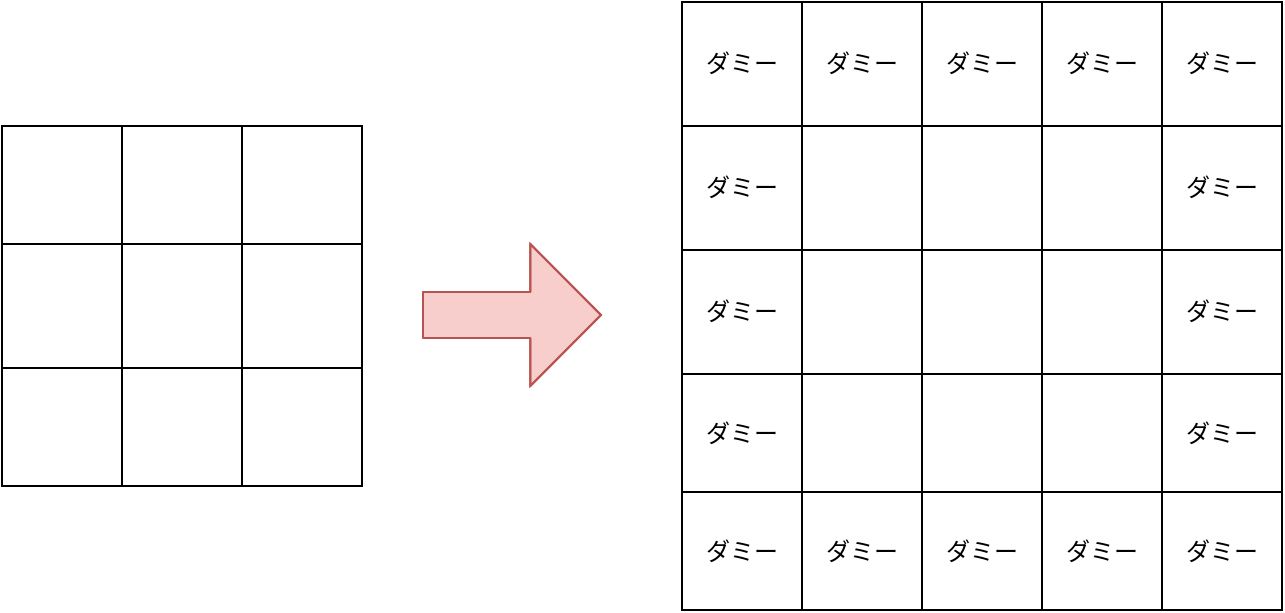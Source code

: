 <mxfile>
    <diagram id="8Kube3ZJorMe0VINYEXX" name="ページ1">
        <mxGraphModel dx="867" dy="591" grid="1" gridSize="10" guides="1" tooltips="1" connect="1" arrows="1" fold="1" page="1" pageScale="1" pageWidth="827" pageHeight="1169" math="0" shadow="0">
            <root>
                <mxCell id="0"/>
                <mxCell id="1" parent="0"/>
                <mxCell id="2" value="" style="shape=table;startSize=0;container=1;collapsible=0;childLayout=tableLayout;" vertex="1" parent="1">
                    <mxGeometry x="100" y="192" width="180" height="180" as="geometry"/>
                </mxCell>
                <mxCell id="3" value="" style="shape=partialRectangle;collapsible=0;dropTarget=0;pointerEvents=0;fillColor=none;top=0;left=0;bottom=0;right=0;points=[[0,0.5],[1,0.5]];portConstraint=eastwest;" vertex="1" parent="2">
                    <mxGeometry width="180" height="59" as="geometry"/>
                </mxCell>
                <mxCell id="4" value="" style="shape=partialRectangle;html=1;whiteSpace=wrap;connectable=0;overflow=hidden;fillColor=none;top=0;left=0;bottom=0;right=0;pointerEvents=1;" vertex="1" parent="3">
                    <mxGeometry width="60" height="59" as="geometry">
                        <mxRectangle width="60" height="59" as="alternateBounds"/>
                    </mxGeometry>
                </mxCell>
                <mxCell id="5" value="" style="shape=partialRectangle;html=1;whiteSpace=wrap;connectable=0;overflow=hidden;fillColor=none;top=0;left=0;bottom=0;right=0;pointerEvents=1;" vertex="1" parent="3">
                    <mxGeometry x="60" width="60" height="59" as="geometry">
                        <mxRectangle width="60" height="59" as="alternateBounds"/>
                    </mxGeometry>
                </mxCell>
                <mxCell id="6" value="" style="shape=partialRectangle;html=1;whiteSpace=wrap;connectable=0;overflow=hidden;fillColor=none;top=0;left=0;bottom=0;right=0;pointerEvents=1;" vertex="1" parent="3">
                    <mxGeometry x="120" width="60" height="59" as="geometry">
                        <mxRectangle width="60" height="59" as="alternateBounds"/>
                    </mxGeometry>
                </mxCell>
                <mxCell id="7" value="" style="shape=partialRectangle;collapsible=0;dropTarget=0;pointerEvents=0;fillColor=none;top=0;left=0;bottom=0;right=0;points=[[0,0.5],[1,0.5]];portConstraint=eastwest;" vertex="1" parent="2">
                    <mxGeometry y="59" width="180" height="62" as="geometry"/>
                </mxCell>
                <mxCell id="8" value="" style="shape=partialRectangle;html=1;whiteSpace=wrap;connectable=0;overflow=hidden;fillColor=none;top=0;left=0;bottom=0;right=0;pointerEvents=1;" vertex="1" parent="7">
                    <mxGeometry width="60" height="62" as="geometry">
                        <mxRectangle width="60" height="62" as="alternateBounds"/>
                    </mxGeometry>
                </mxCell>
                <mxCell id="9" value="" style="shape=partialRectangle;html=1;whiteSpace=wrap;connectable=0;overflow=hidden;fillColor=none;top=0;left=0;bottom=0;right=0;pointerEvents=1;" vertex="1" parent="7">
                    <mxGeometry x="60" width="60" height="62" as="geometry">
                        <mxRectangle width="60" height="62" as="alternateBounds"/>
                    </mxGeometry>
                </mxCell>
                <mxCell id="10" value="" style="shape=partialRectangle;html=1;whiteSpace=wrap;connectable=0;overflow=hidden;fillColor=none;top=0;left=0;bottom=0;right=0;pointerEvents=1;" vertex="1" parent="7">
                    <mxGeometry x="120" width="60" height="62" as="geometry">
                        <mxRectangle width="60" height="62" as="alternateBounds"/>
                    </mxGeometry>
                </mxCell>
                <mxCell id="11" value="" style="shape=partialRectangle;collapsible=0;dropTarget=0;pointerEvents=0;fillColor=none;top=0;left=0;bottom=0;right=0;points=[[0,0.5],[1,0.5]];portConstraint=eastwest;" vertex="1" parent="2">
                    <mxGeometry y="121" width="180" height="59" as="geometry"/>
                </mxCell>
                <mxCell id="12" value="" style="shape=partialRectangle;html=1;whiteSpace=wrap;connectable=0;overflow=hidden;fillColor=none;top=0;left=0;bottom=0;right=0;pointerEvents=1;" vertex="1" parent="11">
                    <mxGeometry width="60" height="59" as="geometry">
                        <mxRectangle width="60" height="59" as="alternateBounds"/>
                    </mxGeometry>
                </mxCell>
                <mxCell id="13" value="" style="shape=partialRectangle;html=1;whiteSpace=wrap;connectable=0;overflow=hidden;fillColor=none;top=0;left=0;bottom=0;right=0;pointerEvents=1;" vertex="1" parent="11">
                    <mxGeometry x="60" width="60" height="59" as="geometry">
                        <mxRectangle width="60" height="59" as="alternateBounds"/>
                    </mxGeometry>
                </mxCell>
                <mxCell id="14" value="" style="shape=partialRectangle;html=1;whiteSpace=wrap;connectable=0;overflow=hidden;fillColor=none;top=0;left=0;bottom=0;right=0;pointerEvents=1;" vertex="1" parent="11">
                    <mxGeometry x="120" width="60" height="59" as="geometry">
                        <mxRectangle width="60" height="59" as="alternateBounds"/>
                    </mxGeometry>
                </mxCell>
                <mxCell id="15" value="" style="shape=table;startSize=0;container=1;collapsible=0;childLayout=tableLayout;swimlaneFillColor=none;" vertex="1" parent="1">
                    <mxGeometry x="440" y="130" width="300" height="304" as="geometry"/>
                </mxCell>
                <mxCell id="52" style="shape=partialRectangle;collapsible=0;dropTarget=0;pointerEvents=0;fillColor=none;top=0;left=0;bottom=0;right=0;points=[[0,0.5],[1,0.5]];portConstraint=eastwest;" vertex="1" parent="15">
                    <mxGeometry width="300" height="62" as="geometry"/>
                </mxCell>
                <mxCell id="53" value="ダミー&lt;span style=&quot;color: rgba(0 , 0 , 0 , 0) ; font-family: monospace ; font-size: 0px&quot;&gt;%3CmxGraphModel%3E%3Croot%3E%3CmxCell%20id%3D%220%22%2F%3E%3CmxCell%20id%3D%221%22%20parent%3D%220%22%2F%3E%3CmxCell%20id%3D%222%22%20value%3D%22%22%20style%3D%22shape%3Dimage%3BimageAspect%3D0%3Baspect%3Dfixed%3BverticalLabelPosition%3Dbottom%3BverticalAlign%3Dtop%3Bimage%3Dhttps%3A%2F%2F2.bp.blogspot.com%2F-PGbkpn3aCOA%2FUylASfXKS3I%2FAAAAAAAAeRU%2FegWshMRKazQ%2Fs800%2Fbakudan.png%3B%22%20vertex%3D%221%22%20parent%3D%221%22%3E%3CmxGeometry%20x%3D%22500%22%20y%3D%22200%22%20width%3D%2240%22%20height%3D%2240%22%20as%3D%22geometry%22%2F%3E%3C%2FmxCell%3E%3C%2Froot%3E%3C%2FmxGraphModel%3E&lt;/span&gt;" style="shape=partialRectangle;html=1;whiteSpace=wrap;connectable=0;overflow=hidden;fillColor=none;top=0;left=0;bottom=0;right=0;pointerEvents=1;" vertex="1" parent="52">
                    <mxGeometry width="60" height="62" as="geometry">
                        <mxRectangle width="60" height="62" as="alternateBounds"/>
                    </mxGeometry>
                </mxCell>
                <mxCell id="54" value="&lt;span&gt;ダミー&lt;/span&gt;&lt;span style=&quot;color: rgba(0 , 0 , 0 , 0) ; font-family: monospace ; font-size: 0px&quot;&gt;%3CmxGraphModel%3E%3Croot%3E%3CmxCell%20id%3D%220%22%2F%3E%3CmxCell%20id%3D%221%22%20parent%3D%220%22%2F%3E%3CmxCell%20id%3D%222%22%20value%3D%22%22%20style%3D%22shape%3Dimage%3BimageAspect%3D0%3Baspect%3Dfixed%3BverticalLabelPosition%3Dbottom%3BverticalAlign%3Dtop%3Bimage%3Dhttps%3A%2F%2F2.bp.blogspot.com%2F-PGbkpn3aCOA%2FUylASfXKS3I%2FAAAAAAAAeRU%2FegWshMRKazQ%2Fs800%2Fbakudan.png%3B%22%20vertex%3D%221%22%20parent%3D%221%22%3E%3CmxGeometry%20x%3D%22500%22%20y%3D%22200%22%20width%3D%2240%22%20height%3D%2240%22%20as%3D%22geometry%22%2F%3E%3C%2FmxCell%3E%3C%2Froot%3E%3C%2FmxGraphModel%3E&lt;/span&gt;" style="shape=partialRectangle;html=1;whiteSpace=wrap;connectable=0;overflow=hidden;fillColor=none;top=0;left=0;bottom=0;right=0;pointerEvents=1;" vertex="1" parent="52">
                    <mxGeometry x="60" width="60" height="62" as="geometry">
                        <mxRectangle width="60" height="62" as="alternateBounds"/>
                    </mxGeometry>
                </mxCell>
                <mxCell id="55" value="&lt;span&gt;ダミー&lt;/span&gt;&lt;span style=&quot;color: rgba(0 , 0 , 0 , 0) ; font-family: monospace ; font-size: 0px&quot;&gt;%3CmxGraphModel%3E%3Croot%3E%3CmxCell%20id%3D%220%22%2F%3E%3CmxCell%20id%3D%221%22%20parent%3D%220%22%2F%3E%3CmxCell%20id%3D%222%22%20value%3D%22%22%20style%3D%22shape%3Dimage%3BimageAspect%3D0%3Baspect%3Dfixed%3BverticalLabelPosition%3Dbottom%3BverticalAlign%3Dtop%3Bimage%3Dhttps%3A%2F%2F2.bp.blogspot.com%2F-PGbkpn3aCOA%2FUylASfXKS3I%2FAAAAAAAAeRU%2FegWshMRKazQ%2Fs800%2Fbakudan.png%3B%22%20vertex%3D%221%22%20parent%3D%221%22%3E%3CmxGeometry%20x%3D%22500%22%20y%3D%22200%22%20width%3D%2240%22%20height%3D%2240%22%20as%3D%22geometry%22%2F%3E%3C%2FmxCell%3E%3C%2Froot%3E%3C%2FmxGraphModel%3E&lt;/span&gt;" style="shape=partialRectangle;html=1;whiteSpace=wrap;connectable=0;overflow=hidden;fillColor=none;top=0;left=0;bottom=0;right=0;pointerEvents=1;" vertex="1" parent="52">
                    <mxGeometry x="120" width="60" height="62" as="geometry">
                        <mxRectangle width="60" height="62" as="alternateBounds"/>
                    </mxGeometry>
                </mxCell>
                <mxCell id="56" value="&lt;span&gt;ダミー&lt;/span&gt;&lt;span style=&quot;color: rgba(0 , 0 , 0 , 0) ; font-family: monospace ; font-size: 0px&quot;&gt;%3CmxGraphModel%3E%3Croot%3E%3CmxCell%20id%3D%220%22%2F%3E%3CmxCell%20id%3D%221%22%20parent%3D%220%22%2F%3E%3CmxCell%20id%3D%222%22%20value%3D%22%22%20style%3D%22shape%3Dimage%3BimageAspect%3D0%3Baspect%3Dfixed%3BverticalLabelPosition%3Dbottom%3BverticalAlign%3Dtop%3Bimage%3Dhttps%3A%2F%2F2.bp.blogspot.com%2F-PGbkpn3aCOA%2FUylASfXKS3I%2FAAAAAAAAeRU%2FegWshMRKazQ%2Fs800%2Fbakudan.png%3B%22%20vertex%3D%221%22%20parent%3D%221%22%3E%3CmxGeometry%20x%3D%22500%22%20y%3D%22200%22%20width%3D%2240%22%20height%3D%2240%22%20as%3D%22geometry%22%2F%3E%3C%2FmxCell%3E%3C%2Froot%3E%3C%2FmxGraphModel%3E&lt;/span&gt;" style="shape=partialRectangle;html=1;whiteSpace=wrap;connectable=0;overflow=hidden;fillColor=none;top=0;left=0;bottom=0;right=0;pointerEvents=1;" vertex="1" parent="52">
                    <mxGeometry x="180" width="60" height="62" as="geometry">
                        <mxRectangle width="60" height="62" as="alternateBounds"/>
                    </mxGeometry>
                </mxCell>
                <mxCell id="57" value="&lt;span&gt;ダミー&lt;/span&gt;&lt;span style=&quot;color: rgba(0 , 0 , 0 , 0) ; font-family: monospace ; font-size: 0px&quot;&gt;%3CmxGraphModel%3E%3Croot%3E%3CmxCell%20id%3D%220%22%2F%3E%3CmxCell%20id%3D%221%22%20parent%3D%220%22%2F%3E%3CmxCell%20id%3D%222%22%20value%3D%22%22%20style%3D%22shape%3Dimage%3BimageAspect%3D0%3Baspect%3Dfixed%3BverticalLabelPosition%3Dbottom%3BverticalAlign%3Dtop%3Bimage%3Dhttps%3A%2F%2F2.bp.blogspot.com%2F-PGbkpn3aCOA%2FUylASfXKS3I%2FAAAAAAAAeRU%2FegWshMRKazQ%2Fs800%2Fbakudan.png%3B%22%20vertex%3D%221%22%20parent%3D%221%22%3E%3CmxGeometry%20x%3D%22500%22%20y%3D%22200%22%20width%3D%2240%22%20height%3D%2240%22%20as%3D%22geometry%22%2F%3E%3C%2FmxCell%3E%3C%2Froot%3E%3C%2FmxGraphModel%3E&lt;/span&gt;" style="shape=partialRectangle;html=1;whiteSpace=wrap;connectable=0;overflow=hidden;fillColor=none;top=0;left=0;bottom=0;right=0;pointerEvents=1;" vertex="1" parent="52">
                    <mxGeometry x="240" width="60" height="62" as="geometry">
                        <mxRectangle width="60" height="62" as="alternateBounds"/>
                    </mxGeometry>
                </mxCell>
                <mxCell id="43" style="shape=partialRectangle;collapsible=0;dropTarget=0;pointerEvents=0;fillColor=none;top=0;left=0;bottom=0;right=0;points=[[0,0.5],[1,0.5]];portConstraint=eastwest;" vertex="1" parent="15">
                    <mxGeometry y="62" width="300" height="62" as="geometry"/>
                </mxCell>
                <mxCell id="48" value="&lt;span&gt;ダミー&lt;/span&gt;&lt;span style=&quot;color: rgba(0 , 0 , 0 , 0) ; font-family: monospace ; font-size: 0px&quot;&gt;%3CmxGraphModel%3E%3Croot%3E%3CmxCell%20id%3D%220%22%2F%3E%3CmxCell%20id%3D%221%22%20parent%3D%220%22%2F%3E%3CmxCell%20id%3D%222%22%20value%3D%22%22%20style%3D%22shape%3Dimage%3BimageAspect%3D0%3Baspect%3Dfixed%3BverticalLabelPosition%3Dbottom%3BverticalAlign%3Dtop%3Bimage%3Dhttps%3A%2F%2F2.bp.blogspot.com%2F-PGbkpn3aCOA%2FUylASfXKS3I%2FAAAAAAAAeRU%2FegWshMRKazQ%2Fs800%2Fbakudan.png%3B%22%20vertex%3D%221%22%20parent%3D%221%22%3E%3CmxGeometry%20x%3D%22500%22%20y%3D%22200%22%20width%3D%2240%22%20height%3D%2240%22%20as%3D%22geometry%22%2F%3E%3C%2FmxCell%3E%3C%2Froot%3E%3C%2FmxGraphModel%3E&lt;/span&gt;" style="shape=partialRectangle;html=1;whiteSpace=wrap;connectable=0;overflow=hidden;fillColor=none;top=0;left=0;bottom=0;right=0;pointerEvents=1;" vertex="1" parent="43">
                    <mxGeometry width="60" height="62" as="geometry">
                        <mxRectangle width="60" height="62" as="alternateBounds"/>
                    </mxGeometry>
                </mxCell>
                <mxCell id="44" style="shape=partialRectangle;html=1;whiteSpace=wrap;connectable=0;overflow=hidden;fillColor=none;top=0;left=0;bottom=0;right=0;pointerEvents=1;" vertex="1" parent="43">
                    <mxGeometry x="60" width="60" height="62" as="geometry">
                        <mxRectangle width="60" height="62" as="alternateBounds"/>
                    </mxGeometry>
                </mxCell>
                <mxCell id="45" style="shape=partialRectangle;html=1;whiteSpace=wrap;connectable=0;overflow=hidden;fillColor=none;top=0;left=0;bottom=0;right=0;pointerEvents=1;" vertex="1" parent="43">
                    <mxGeometry x="120" width="60" height="62" as="geometry">
                        <mxRectangle width="60" height="62" as="alternateBounds"/>
                    </mxGeometry>
                </mxCell>
                <mxCell id="46" style="shape=partialRectangle;html=1;whiteSpace=wrap;connectable=0;overflow=hidden;fillColor=none;top=0;left=0;bottom=0;right=0;pointerEvents=1;" vertex="1" parent="43">
                    <mxGeometry x="180" width="60" height="62" as="geometry">
                        <mxRectangle width="60" height="62" as="alternateBounds"/>
                    </mxGeometry>
                </mxCell>
                <mxCell id="47" value="&lt;span&gt;ダミー&lt;/span&gt;&lt;span style=&quot;color: rgba(0 , 0 , 0 , 0) ; font-family: monospace ; font-size: 0px&quot;&gt;%3CmxGraphModel%3E%3Croot%3E%3CmxCell%20id%3D%220%22%2F%3E%3CmxCell%20id%3D%221%22%20parent%3D%220%22%2F%3E%3CmxCell%20id%3D%222%22%20value%3D%22%22%20style%3D%22shape%3Dimage%3BimageAspect%3D0%3Baspect%3Dfixed%3BverticalLabelPosition%3Dbottom%3BverticalAlign%3Dtop%3Bimage%3Dhttps%3A%2F%2F2.bp.blogspot.com%2F-PGbkpn3aCOA%2FUylASfXKS3I%2FAAAAAAAAeRU%2FegWshMRKazQ%2Fs800%2Fbakudan.png%3B%22%20vertex%3D%221%22%20parent%3D%221%22%3E%3CmxGeometry%20x%3D%22500%22%20y%3D%22200%22%20width%3D%2240%22%20height%3D%2240%22%20as%3D%22geometry%22%2F%3E%3C%2FmxCell%3E%3C%2Froot%3E%3C%2FmxGraphModel%3E&lt;/span&gt;" style="shape=partialRectangle;html=1;whiteSpace=wrap;connectable=0;overflow=hidden;fillColor=none;top=0;left=0;bottom=0;right=0;pointerEvents=1;" vertex="1" parent="43">
                    <mxGeometry x="240" width="60" height="62" as="geometry">
                        <mxRectangle width="60" height="62" as="alternateBounds"/>
                    </mxGeometry>
                </mxCell>
                <mxCell id="20" value="" style="shape=partialRectangle;collapsible=0;dropTarget=0;pointerEvents=0;fillColor=none;top=0;left=0;bottom=0;right=0;points=[[0,0.5],[1,0.5]];portConstraint=eastwest;" vertex="1" parent="15">
                    <mxGeometry y="124" width="300" height="62" as="geometry"/>
                </mxCell>
                <mxCell id="49" value="&lt;span&gt;ダミー&lt;/span&gt;&lt;span style=&quot;color: rgba(0 , 0 , 0 , 0) ; font-family: monospace ; font-size: 0px&quot;&gt;%3CmxGraphModel%3E%3Croot%3E%3CmxCell%20id%3D%220%22%2F%3E%3CmxCell%20id%3D%221%22%20parent%3D%220%22%2F%3E%3CmxCell%20id%3D%222%22%20value%3D%22%22%20style%3D%22shape%3Dimage%3BimageAspect%3D0%3Baspect%3Dfixed%3BverticalLabelPosition%3Dbottom%3BverticalAlign%3Dtop%3Bimage%3Dhttps%3A%2F%2F2.bp.blogspot.com%2F-PGbkpn3aCOA%2FUylASfXKS3I%2FAAAAAAAAeRU%2FegWshMRKazQ%2Fs800%2Fbakudan.png%3B%22%20vertex%3D%221%22%20parent%3D%221%22%3E%3CmxGeometry%20x%3D%22500%22%20y%3D%22200%22%20width%3D%2240%22%20height%3D%2240%22%20as%3D%22geometry%22%2F%3E%3C%2FmxCell%3E%3C%2Froot%3E%3C%2FmxGraphModel%3E&lt;/span&gt;" style="shape=partialRectangle;html=1;whiteSpace=wrap;connectable=0;overflow=hidden;fillColor=none;top=0;left=0;bottom=0;right=0;pointerEvents=1;" vertex="1" parent="20">
                    <mxGeometry width="60" height="62" as="geometry">
                        <mxRectangle width="60" height="62" as="alternateBounds"/>
                    </mxGeometry>
                </mxCell>
                <mxCell id="40" style="shape=partialRectangle;html=1;whiteSpace=wrap;connectable=0;overflow=hidden;fillColor=none;top=0;left=0;bottom=0;right=0;pointerEvents=1;" vertex="1" parent="20">
                    <mxGeometry x="60" width="60" height="62" as="geometry">
                        <mxRectangle width="60" height="62" as="alternateBounds"/>
                    </mxGeometry>
                </mxCell>
                <mxCell id="37" style="shape=partialRectangle;html=1;whiteSpace=wrap;connectable=0;overflow=hidden;fillColor=none;top=0;left=0;bottom=0;right=0;pointerEvents=1;" vertex="1" parent="20">
                    <mxGeometry x="120" width="60" height="62" as="geometry">
                        <mxRectangle width="60" height="62" as="alternateBounds"/>
                    </mxGeometry>
                </mxCell>
                <mxCell id="21" value="" style="shape=partialRectangle;html=1;whiteSpace=wrap;connectable=0;overflow=hidden;fillColor=none;top=0;left=0;bottom=0;right=0;pointerEvents=1;" vertex="1" parent="20">
                    <mxGeometry x="180" width="60" height="62" as="geometry">
                        <mxRectangle width="60" height="62" as="alternateBounds"/>
                    </mxGeometry>
                </mxCell>
                <mxCell id="22" value="&lt;span&gt;ダミー&lt;/span&gt;&lt;span style=&quot;color: rgba(0 , 0 , 0 , 0) ; font-family: monospace ; font-size: 0px&quot;&gt;%3CmxGraphModel%3E%3Croot%3E%3CmxCell%20id%3D%220%22%2F%3E%3CmxCell%20id%3D%221%22%20parent%3D%220%22%2F%3E%3CmxCell%20id%3D%222%22%20value%3D%22%22%20style%3D%22shape%3Dimage%3BimageAspect%3D0%3Baspect%3Dfixed%3BverticalLabelPosition%3Dbottom%3BverticalAlign%3Dtop%3Bimage%3Dhttps%3A%2F%2F2.bp.blogspot.com%2F-PGbkpn3aCOA%2FUylASfXKS3I%2FAAAAAAAAeRU%2FegWshMRKazQ%2Fs800%2Fbakudan.png%3B%22%20vertex%3D%221%22%20parent%3D%221%22%3E%3CmxGeometry%20x%3D%22500%22%20y%3D%22200%22%20width%3D%2240%22%20height%3D%2240%22%20as%3D%22geometry%22%2F%3E%3C%2FmxCell%3E%3C%2Froot%3E%3C%2FmxGraphModel%3E&lt;/span&gt;" style="shape=partialRectangle;html=1;whiteSpace=wrap;connectable=0;overflow=hidden;fillColor=none;top=0;left=0;bottom=0;right=0;pointerEvents=1;" vertex="1" parent="20">
                    <mxGeometry x="240" width="60" height="62" as="geometry">
                        <mxRectangle width="60" height="62" as="alternateBounds"/>
                    </mxGeometry>
                </mxCell>
                <mxCell id="24" value="" style="shape=partialRectangle;collapsible=0;dropTarget=0;pointerEvents=0;fillColor=none;top=0;left=0;bottom=0;right=0;points=[[0,0.5],[1,0.5]];portConstraint=eastwest;" vertex="1" parent="15">
                    <mxGeometry y="186" width="300" height="59" as="geometry"/>
                </mxCell>
                <mxCell id="50" value="&lt;span&gt;ダミー&lt;/span&gt;&lt;span style=&quot;color: rgba(0 , 0 , 0 , 0) ; font-family: monospace ; font-size: 0px&quot;&gt;%3CmxGraphModel%3E%3Croot%3E%3CmxCell%20id%3D%220%22%2F%3E%3CmxCell%20id%3D%221%22%20parent%3D%220%22%2F%3E%3CmxCell%20id%3D%222%22%20value%3D%22%22%20style%3D%22shape%3Dimage%3BimageAspect%3D0%3Baspect%3Dfixed%3BverticalLabelPosition%3Dbottom%3BverticalAlign%3Dtop%3Bimage%3Dhttps%3A%2F%2F2.bp.blogspot.com%2F-PGbkpn3aCOA%2FUylASfXKS3I%2FAAAAAAAAeRU%2FegWshMRKazQ%2Fs800%2Fbakudan.png%3B%22%20vertex%3D%221%22%20parent%3D%221%22%3E%3CmxGeometry%20x%3D%22500%22%20y%3D%22200%22%20width%3D%2240%22%20height%3D%2240%22%20as%3D%22geometry%22%2F%3E%3C%2FmxCell%3E%3C%2Froot%3E%3C%2FmxGraphModel%3E&lt;/span&gt;" style="shape=partialRectangle;html=1;whiteSpace=wrap;connectable=0;overflow=hidden;fillColor=none;top=0;left=0;bottom=0;right=0;pointerEvents=1;" vertex="1" parent="24">
                    <mxGeometry width="60" height="59" as="geometry">
                        <mxRectangle width="60" height="59" as="alternateBounds"/>
                    </mxGeometry>
                </mxCell>
                <mxCell id="41" style="shape=partialRectangle;html=1;whiteSpace=wrap;connectable=0;overflow=hidden;fillColor=none;top=0;left=0;bottom=0;right=0;pointerEvents=1;" vertex="1" parent="24">
                    <mxGeometry x="60" width="60" height="59" as="geometry">
                        <mxRectangle width="60" height="59" as="alternateBounds"/>
                    </mxGeometry>
                </mxCell>
                <mxCell id="38" style="shape=partialRectangle;html=1;whiteSpace=wrap;connectable=0;overflow=hidden;fillColor=none;top=0;left=0;bottom=0;right=0;pointerEvents=1;" vertex="1" parent="24">
                    <mxGeometry x="120" width="60" height="59" as="geometry">
                        <mxRectangle width="60" height="59" as="alternateBounds"/>
                    </mxGeometry>
                </mxCell>
                <mxCell id="25" value="" style="shape=partialRectangle;html=1;whiteSpace=wrap;connectable=0;overflow=hidden;fillColor=none;top=0;left=0;bottom=0;right=0;pointerEvents=1;" vertex="1" parent="24">
                    <mxGeometry x="180" width="60" height="59" as="geometry">
                        <mxRectangle width="60" height="59" as="alternateBounds"/>
                    </mxGeometry>
                </mxCell>
                <mxCell id="26" value="&lt;span&gt;ダミー&lt;/span&gt;&lt;span style=&quot;color: rgba(0 , 0 , 0 , 0) ; font-family: monospace ; font-size: 0px&quot;&gt;%3CmxGraphModel%3E%3Croot%3E%3CmxCell%20id%3D%220%22%2F%3E%3CmxCell%20id%3D%221%22%20parent%3D%220%22%2F%3E%3CmxCell%20id%3D%222%22%20value%3D%22%22%20style%3D%22shape%3Dimage%3BimageAspect%3D0%3Baspect%3Dfixed%3BverticalLabelPosition%3Dbottom%3BverticalAlign%3Dtop%3Bimage%3Dhttps%3A%2F%2F2.bp.blogspot.com%2F-PGbkpn3aCOA%2FUylASfXKS3I%2FAAAAAAAAeRU%2FegWshMRKazQ%2Fs800%2Fbakudan.png%3B%22%20vertex%3D%221%22%20parent%3D%221%22%3E%3CmxGeometry%20x%3D%22500%22%20y%3D%22200%22%20width%3D%2240%22%20height%3D%2240%22%20as%3D%22geometry%22%2F%3E%3C%2FmxCell%3E%3C%2Froot%3E%3C%2FmxGraphModel%3E&lt;/span&gt;" style="shape=partialRectangle;html=1;whiteSpace=wrap;connectable=0;overflow=hidden;fillColor=none;top=0;left=0;bottom=0;right=0;pointerEvents=1;" vertex="1" parent="24">
                    <mxGeometry x="240" width="60" height="59" as="geometry">
                        <mxRectangle width="60" height="59" as="alternateBounds"/>
                    </mxGeometry>
                </mxCell>
                <mxCell id="16" value="" style="shape=partialRectangle;collapsible=0;dropTarget=0;pointerEvents=0;fillColor=none;top=0;left=0;bottom=0;right=0;points=[[0,0.5],[1,0.5]];portConstraint=eastwest;" vertex="1" parent="15">
                    <mxGeometry y="245" width="300" height="59" as="geometry"/>
                </mxCell>
                <mxCell id="51" value="&lt;span&gt;ダミー&lt;/span&gt;&lt;span style=&quot;color: rgba(0 , 0 , 0 , 0) ; font-family: monospace ; font-size: 0px&quot;&gt;%3CmxGraphModel%3E%3Croot%3E%3CmxCell%20id%3D%220%22%2F%3E%3CmxCell%20id%3D%221%22%20parent%3D%220%22%2F%3E%3CmxCell%20id%3D%222%22%20value%3D%22%22%20style%3D%22shape%3Dimage%3BimageAspect%3D0%3Baspect%3Dfixed%3BverticalLabelPosition%3Dbottom%3BverticalAlign%3Dtop%3Bimage%3Dhttps%3A%2F%2F2.bp.blogspot.com%2F-PGbkpn3aCOA%2FUylASfXKS3I%2FAAAAAAAAeRU%2FegWshMRKazQ%2Fs800%2Fbakudan.png%3B%22%20vertex%3D%221%22%20parent%3D%221%22%3E%3CmxGeometry%20x%3D%22500%22%20y%3D%22200%22%20width%3D%2240%22%20height%3D%2240%22%20as%3D%22geometry%22%2F%3E%3C%2FmxCell%3E%3C%2Froot%3E%3C%2FmxGraphModel%3E&lt;/span&gt;" style="shape=partialRectangle;html=1;whiteSpace=wrap;connectable=0;overflow=hidden;fillColor=none;top=0;left=0;bottom=0;right=0;pointerEvents=1;" vertex="1" parent="16">
                    <mxGeometry width="60" height="59" as="geometry">
                        <mxRectangle width="60" height="59" as="alternateBounds"/>
                    </mxGeometry>
                </mxCell>
                <mxCell id="42" value="&lt;span&gt;ダミー&lt;/span&gt;&lt;span style=&quot;color: rgba(0 , 0 , 0 , 0) ; font-family: monospace ; font-size: 0px&quot;&gt;%3CmxGraphModel%3E%3Croot%3E%3CmxCell%20id%3D%220%22%2F%3E%3CmxCell%20id%3D%221%22%20parent%3D%220%22%2F%3E%3CmxCell%20id%3D%222%22%20value%3D%22%22%20style%3D%22shape%3Dimage%3BimageAspect%3D0%3Baspect%3Dfixed%3BverticalLabelPosition%3Dbottom%3BverticalAlign%3Dtop%3Bimage%3Dhttps%3A%2F%2F2.bp.blogspot.com%2F-PGbkpn3aCOA%2FUylASfXKS3I%2FAAAAAAAAeRU%2FegWshMRKazQ%2Fs800%2Fbakudan.png%3B%22%20vertex%3D%221%22%20parent%3D%221%22%3E%3CmxGeometry%20x%3D%22500%22%20y%3D%22200%22%20width%3D%2240%22%20height%3D%2240%22%20as%3D%22geometry%22%2F%3E%3C%2FmxCell%3E%3C%2Froot%3E%3C%2FmxGraphModel%3E&lt;/span&gt;" style="shape=partialRectangle;html=1;whiteSpace=wrap;connectable=0;overflow=hidden;fillColor=none;top=0;left=0;bottom=0;right=0;pointerEvents=1;" vertex="1" parent="16">
                    <mxGeometry x="60" width="60" height="59" as="geometry">
                        <mxRectangle width="60" height="59" as="alternateBounds"/>
                    </mxGeometry>
                </mxCell>
                <mxCell id="39" value="&lt;span&gt;ダミー&lt;/span&gt;&lt;span style=&quot;color: rgba(0 , 0 , 0 , 0) ; font-family: monospace ; font-size: 0px&quot;&gt;%3CmxGraphModel%3E%3Croot%3E%3CmxCell%20id%3D%220%22%2F%3E%3CmxCell%20id%3D%221%22%20parent%3D%220%22%2F%3E%3CmxCell%20id%3D%222%22%20value%3D%22%22%20style%3D%22shape%3Dimage%3BimageAspect%3D0%3Baspect%3Dfixed%3BverticalLabelPosition%3Dbottom%3BverticalAlign%3Dtop%3Bimage%3Dhttps%3A%2F%2F2.bp.blogspot.com%2F-PGbkpn3aCOA%2FUylASfXKS3I%2FAAAAAAAAeRU%2FegWshMRKazQ%2Fs800%2Fbakudan.png%3B%22%20vertex%3D%221%22%20parent%3D%221%22%3E%3CmxGeometry%20x%3D%22500%22%20y%3D%22200%22%20width%3D%2240%22%20height%3D%2240%22%20as%3D%22geometry%22%2F%3E%3C%2FmxCell%3E%3C%2Froot%3E%3C%2FmxGraphModel%3E&lt;/span&gt;" style="shape=partialRectangle;html=1;whiteSpace=wrap;connectable=0;overflow=hidden;fillColor=none;top=0;left=0;bottom=0;right=0;pointerEvents=1;" vertex="1" parent="16">
                    <mxGeometry x="120" width="60" height="59" as="geometry">
                        <mxRectangle width="60" height="59" as="alternateBounds"/>
                    </mxGeometry>
                </mxCell>
                <mxCell id="17" value="&lt;span&gt;ダミー&lt;/span&gt;&lt;span style=&quot;color: rgba(0 , 0 , 0 , 0) ; font-family: monospace ; font-size: 0px&quot;&gt;%3CmxGraphModel%3E%3Croot%3E%3CmxCell%20id%3D%220%22%2F%3E%3CmxCell%20id%3D%221%22%20parent%3D%220%22%2F%3E%3CmxCell%20id%3D%222%22%20value%3D%22%22%20style%3D%22shape%3Dimage%3BimageAspect%3D0%3Baspect%3Dfixed%3BverticalLabelPosition%3Dbottom%3BverticalAlign%3Dtop%3Bimage%3Dhttps%3A%2F%2F2.bp.blogspot.com%2F-PGbkpn3aCOA%2FUylASfXKS3I%2FAAAAAAAAeRU%2FegWshMRKazQ%2Fs800%2Fbakudan.png%3B%22%20vertex%3D%221%22%20parent%3D%221%22%3E%3CmxGeometry%20x%3D%22500%22%20y%3D%22200%22%20width%3D%2240%22%20height%3D%2240%22%20as%3D%22geometry%22%2F%3E%3C%2FmxCell%3E%3C%2Froot%3E%3C%2FmxGraphModel%3E&lt;/span&gt;" style="shape=partialRectangle;html=1;whiteSpace=wrap;connectable=0;overflow=hidden;fillColor=none;top=0;left=0;bottom=0;right=0;pointerEvents=1;" vertex="1" parent="16">
                    <mxGeometry x="180" width="60" height="59" as="geometry">
                        <mxRectangle width="60" height="59" as="alternateBounds"/>
                    </mxGeometry>
                </mxCell>
                <mxCell id="18" value="&lt;span&gt;ダミー&lt;/span&gt;&lt;span style=&quot;color: rgba(0 , 0 , 0 , 0) ; font-family: monospace ; font-size: 0px&quot;&gt;%3CmxGraphModel%3E%3Croot%3E%3CmxCell%20id%3D%220%22%2F%3E%3CmxCell%20id%3D%221%22%20parent%3D%220%22%2F%3E%3CmxCell%20id%3D%222%22%20value%3D%22%22%20style%3D%22shape%3Dimage%3BimageAspect%3D0%3Baspect%3Dfixed%3BverticalLabelPosition%3Dbottom%3BverticalAlign%3Dtop%3Bimage%3Dhttps%3A%2F%2F2.bp.blogspot.com%2F-PGbkpn3aCOA%2FUylASfXKS3I%2FAAAAAAAAeRU%2FegWshMRKazQ%2Fs800%2Fbakudan.png%3B%22%20vertex%3D%221%22%20parent%3D%221%22%3E%3CmxGeometry%20x%3D%22500%22%20y%3D%22200%22%20width%3D%2240%22%20height%3D%2240%22%20as%3D%22geometry%22%2F%3E%3C%2FmxCell%3E%3C%2Froot%3E%3C%2FmxGraphModel%3E&lt;/span&gt;" style="shape=partialRectangle;html=1;whiteSpace=wrap;connectable=0;overflow=hidden;fillColor=none;top=0;left=0;bottom=0;right=0;pointerEvents=1;" vertex="1" parent="16">
                    <mxGeometry x="240" width="60" height="59" as="geometry">
                        <mxRectangle width="60" height="59" as="alternateBounds"/>
                    </mxGeometry>
                </mxCell>
                <mxCell id="62" value="" style="shape=image;imageAspect=0;aspect=fixed;verticalLabelPosition=bottom;verticalAlign=top;image=https://2.bp.blogspot.com/-PGbkpn3aCOA/UylASfXKS3I/AAAAAAAAeRU/egWshMRKazQ/s800/bakudan.png;" vertex="1" parent="1">
                    <mxGeometry x="570" y="200" width="40" height="40" as="geometry"/>
                </mxCell>
                <mxCell id="65" value="" style="shape=image;imageAspect=0;aspect=fixed;verticalLabelPosition=bottom;verticalAlign=top;image=https://2.bp.blogspot.com/-PGbkpn3aCOA/UylASfXKS3I/AAAAAAAAeRU/egWshMRKazQ/s800/bakudan.png;" vertex="1" parent="1">
                    <mxGeometry x="570" y="327" width="40" height="40" as="geometry"/>
                </mxCell>
                <mxCell id="66" value="" style="shape=image;imageAspect=0;aspect=fixed;verticalLabelPosition=bottom;verticalAlign=top;image=https://2.bp.blogspot.com/-PGbkpn3aCOA/UylASfXKS3I/AAAAAAAAeRU/egWshMRKazQ/s800/bakudan.png;" vertex="1" parent="1">
                    <mxGeometry x="570" y="262" width="40" height="40" as="geometry"/>
                </mxCell>
                <mxCell id="67" value="" style="shape=image;imageAspect=0;aspect=fixed;verticalLabelPosition=bottom;verticalAlign=top;image=https://2.bp.blogspot.com/-PGbkpn3aCOA/UylASfXKS3I/AAAAAAAAeRU/egWshMRKazQ/s800/bakudan.png;" vertex="1" parent="1">
                    <mxGeometry x="630" y="267" width="40" height="40" as="geometry"/>
                </mxCell>
                <mxCell id="68" value="" style="shape=image;imageAspect=0;aspect=fixed;verticalLabelPosition=bottom;verticalAlign=top;image=https://2.bp.blogspot.com/-PGbkpn3aCOA/UylASfXKS3I/AAAAAAAAeRU/egWshMRKazQ/s800/bakudan.png;" vertex="1" parent="1">
                    <mxGeometry x="170" y="210" width="40" height="40" as="geometry"/>
                </mxCell>
                <mxCell id="69" value="" style="shape=image;imageAspect=0;aspect=fixed;verticalLabelPosition=bottom;verticalAlign=top;image=https://2.bp.blogspot.com/-PGbkpn3aCOA/UylASfXKS3I/AAAAAAAAeRU/egWshMRKazQ/s800/bakudan.png;" vertex="1" parent="1">
                    <mxGeometry x="230" y="262" width="40" height="40" as="geometry"/>
                </mxCell>
                <mxCell id="70" value="" style="shape=image;imageAspect=0;aspect=fixed;verticalLabelPosition=bottom;verticalAlign=top;image=https://2.bp.blogspot.com/-PGbkpn3aCOA/UylASfXKS3I/AAAAAAAAeRU/egWshMRKazQ/s800/bakudan.png;" vertex="1" parent="1">
                    <mxGeometry x="170" y="262" width="40" height="40" as="geometry"/>
                </mxCell>
                <mxCell id="71" value="" style="shape=image;imageAspect=0;aspect=fixed;verticalLabelPosition=bottom;verticalAlign=top;image=https://2.bp.blogspot.com/-PGbkpn3aCOA/UylASfXKS3I/AAAAAAAAeRU/egWshMRKazQ/s800/bakudan.png;" vertex="1" parent="1">
                    <mxGeometry x="170" y="327" width="40" height="40" as="geometry"/>
                </mxCell>
                <mxCell id="73" value="" style="shape=flexArrow;endArrow=classic;html=1;endWidth=47;endSize=11.45;width=23;fillColor=#f8cecc;strokeColor=#b85450;" edge="1" parent="1">
                    <mxGeometry width="50" height="50" relative="1" as="geometry">
                        <mxPoint x="310" y="286.5" as="sourcePoint"/>
                        <mxPoint x="400" y="286.5" as="targetPoint"/>
                        <Array as="points">
                            <mxPoint x="340" y="286.5"/>
                        </Array>
                    </mxGeometry>
                </mxCell>
            </root>
        </mxGraphModel>
    </diagram>
</mxfile>